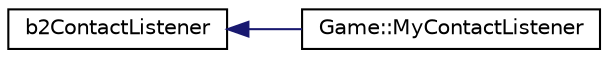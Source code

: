 digraph "Graphical Class Hierarchy"
{
  edge [fontname="Helvetica",fontsize="10",labelfontname="Helvetica",labelfontsize="10"];
  node [fontname="Helvetica",fontsize="10",shape=record];
  rankdir="LR";
  Node0 [label="b2ContactListener",height=0.2,width=0.4,color="black", fillcolor="white", style="filled",URL="$classb2ContactListener.html"];
  Node0 -> Node1 [dir="back",color="midnightblue",fontsize="10",style="solid",fontname="Helvetica"];
  Node1 [label="Game::MyContactListener",height=0.2,width=0.4,color="black", fillcolor="white", style="filled",URL="$classGame_1_1MyContactListener.html",tooltip="classe box2d qui gere les collision entre le joueur et le terrain "];
}

